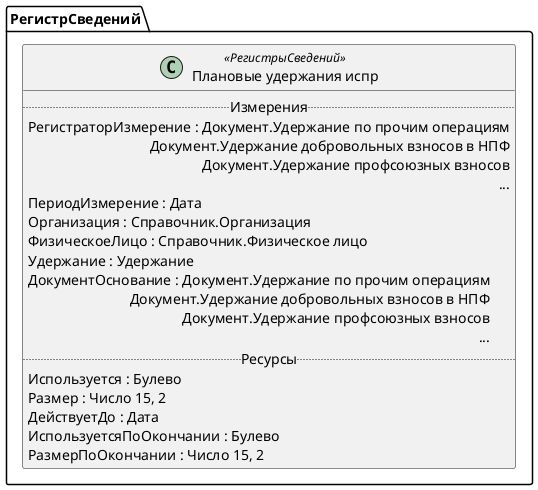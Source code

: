 ﻿@startuml ПлановыеУдержанияИспр
'!include templates.wsd
'..\include templates.wsd
class РегистрСведений.ПлановыеУдержанияИспр as "Плановые удержания испр" <<РегистрыСведений>>
{
..Измерения..
РегистраторИзмерение : Документ.Удержание по прочим операциям\rДокумент.Удержание добровольных взносов в НПФ\rДокумент.Удержание профсоюзных взносов\r...
ПериодИзмерение : Дата
Организация : Справочник.Организация
ФизическоеЛицо : Справочник.Физическое лицо
Удержание : Удержание
ДокументОснование : Документ.Удержание по прочим операциям\rДокумент.Удержание добровольных взносов в НПФ\rДокумент.Удержание профсоюзных взносов\r...
..Ресурсы..
Используется : Булево
Размер : Число 15, 2
ДействуетДо : Дата
ИспользуетсяПоОкончании : Булево
РазмерПоОкончании : Число 15, 2
}
@enduml
